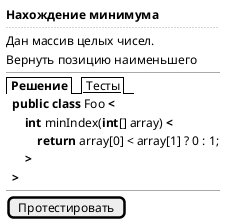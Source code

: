 @startuml
salt
{
    <b>Нахождение минимума
    ..
    Дан массив целых чисел.
    Вернуть позицию наименьшего
    --
    {/ <b> Решение | <u> Тесты }
    <b>  public class</b> Foo <b><
    <b>      int</b> minIndex(<b>int</b>[] array) <b><
    <b>          return</b> array[0] < array[1] ? 0 : 1;
    <b>      >
    <b>  >
    --
    [Протестировать]
}
@enduml